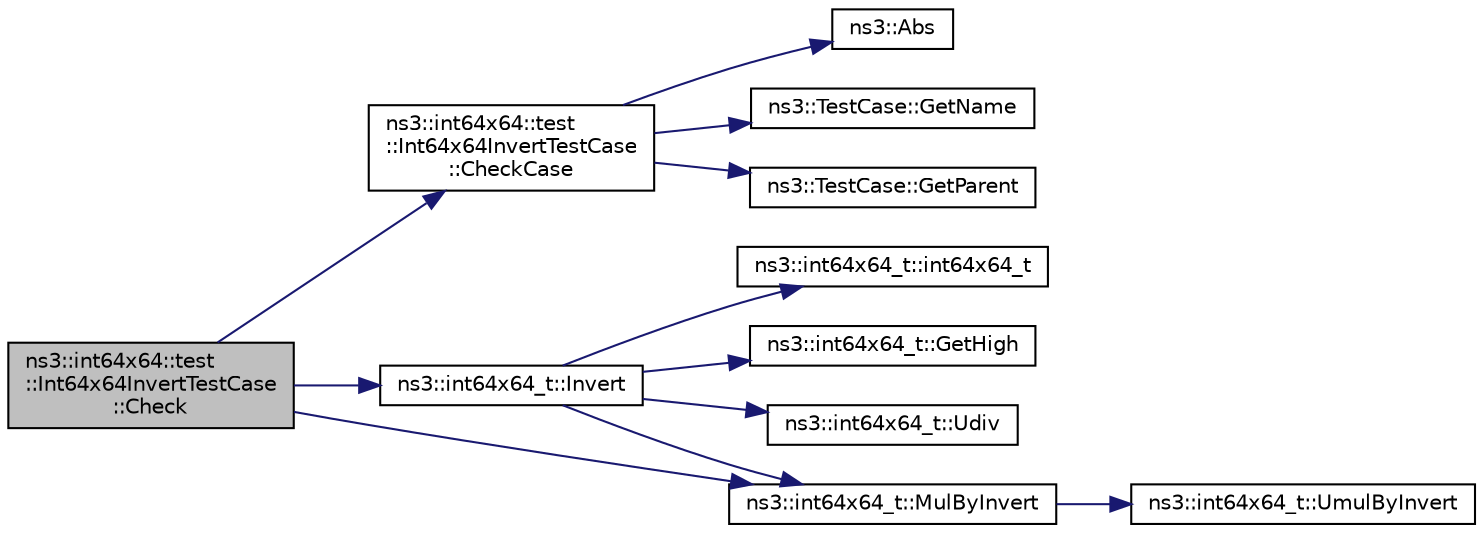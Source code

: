 digraph "ns3::int64x64::test::Int64x64InvertTestCase::Check"
{
 // LATEX_PDF_SIZE
  edge [fontname="Helvetica",fontsize="10",labelfontname="Helvetica",labelfontsize="10"];
  node [fontname="Helvetica",fontsize="10",shape=record];
  rankdir="LR";
  Node1 [label="ns3::int64x64::test\l::Int64x64InvertTestCase\l::Check",height=0.2,width=0.4,color="black", fillcolor="grey75", style="filled", fontcolor="black",tooltip=" "];
  Node1 -> Node2 [color="midnightblue",fontsize="10",style="solid",fontname="Helvetica"];
  Node2 [label="ns3::int64x64::test\l::Int64x64InvertTestCase\l::CheckCase",height=0.2,width=0.4,color="black", fillcolor="white", style="filled",URL="$classns3_1_1int64x64_1_1test_1_1_int64x64_invert_test_case.html#a098f4f701e9c430489ef2c9fa59eb843",tooltip=" "];
  Node2 -> Node3 [color="midnightblue",fontsize="10",style="solid",fontname="Helvetica"];
  Node3 [label="ns3::Abs",height=0.2,width=0.4,color="black", fillcolor="white", style="filled",URL="$group__highprec.html#gabf87260a0ba68d152ae95568b2ef58fe",tooltip="Absolute value."];
  Node2 -> Node4 [color="midnightblue",fontsize="10",style="solid",fontname="Helvetica"];
  Node4 [label="ns3::TestCase::GetName",height=0.2,width=0.4,color="black", fillcolor="white", style="filled",URL="$classns3_1_1_test_case.html#ae3b2b294f9104f53e66e5c27d34a5a98",tooltip=" "];
  Node2 -> Node5 [color="midnightblue",fontsize="10",style="solid",fontname="Helvetica"];
  Node5 [label="ns3::TestCase::GetParent",height=0.2,width=0.4,color="black", fillcolor="white", style="filled",URL="$classns3_1_1_test_case.html#a8fe1e18cff0ca8e62e6f9f8125cc628e",tooltip="Get the parent of this TestCsse."];
  Node1 -> Node6 [color="midnightblue",fontsize="10",style="solid",fontname="Helvetica"];
  Node6 [label="ns3::int64x64_t::Invert",height=0.2,width=0.4,color="black", fillcolor="white", style="filled",URL="$classns3_1_1int64x64__t.html#ae2dd3639e165b3a6d2f6038f3c190e73",tooltip="Compute the inverse of an integer value."];
  Node6 -> Node7 [color="midnightblue",fontsize="10",style="solid",fontname="Helvetica"];
  Node7 [label="ns3::int64x64_t::int64x64_t",height=0.2,width=0.4,color="black", fillcolor="white", style="filled",URL="$classns3_1_1int64x64__t.html#afa0ced8e10b8202510b7a317516d81e2",tooltip="Default constructor."];
  Node6 -> Node8 [color="midnightblue",fontsize="10",style="solid",fontname="Helvetica"];
  Node8 [label="ns3::int64x64_t::GetHigh",height=0.2,width=0.4,color="black", fillcolor="white", style="filled",URL="$classns3_1_1int64x64__t.html#a94b61a40bcecf4d3f079d19056712121",tooltip="Get the integer portion."];
  Node6 -> Node9 [color="midnightblue",fontsize="10",style="solid",fontname="Helvetica"];
  Node9 [label="ns3::int64x64_t::MulByInvert",height=0.2,width=0.4,color="black", fillcolor="white", style="filled",URL="$classns3_1_1int64x64__t.html#a57c020ccad8624bebf8f1ab8f6bb1e6e",tooltip="Multiply this value by a Q0.128 value, presumably representing an inverse, completing a division oper..."];
  Node9 -> Node10 [color="midnightblue",fontsize="10",style="solid",fontname="Helvetica"];
  Node10 [label="ns3::int64x64_t::UmulByInvert",height=0.2,width=0.4,color="black", fillcolor="white", style="filled",URL="$classns3_1_1int64x64__t.html#a6dfa79f7e54b1abb53c80724a73276af",tooltip="Unsigned multiplication of Q64.64 and Q0.128 values."];
  Node6 -> Node11 [color="midnightblue",fontsize="10",style="solid",fontname="Helvetica"];
  Node11 [label="ns3::int64x64_t::Udiv",height=0.2,width=0.4,color="black", fillcolor="white", style="filled",URL="$classns3_1_1int64x64__t.html#a5496d89f106271bc4c484ff421d120b4",tooltip="Unsigned division of Q64.64 values."];
  Node1 -> Node9 [color="midnightblue",fontsize="10",style="solid",fontname="Helvetica"];
}
